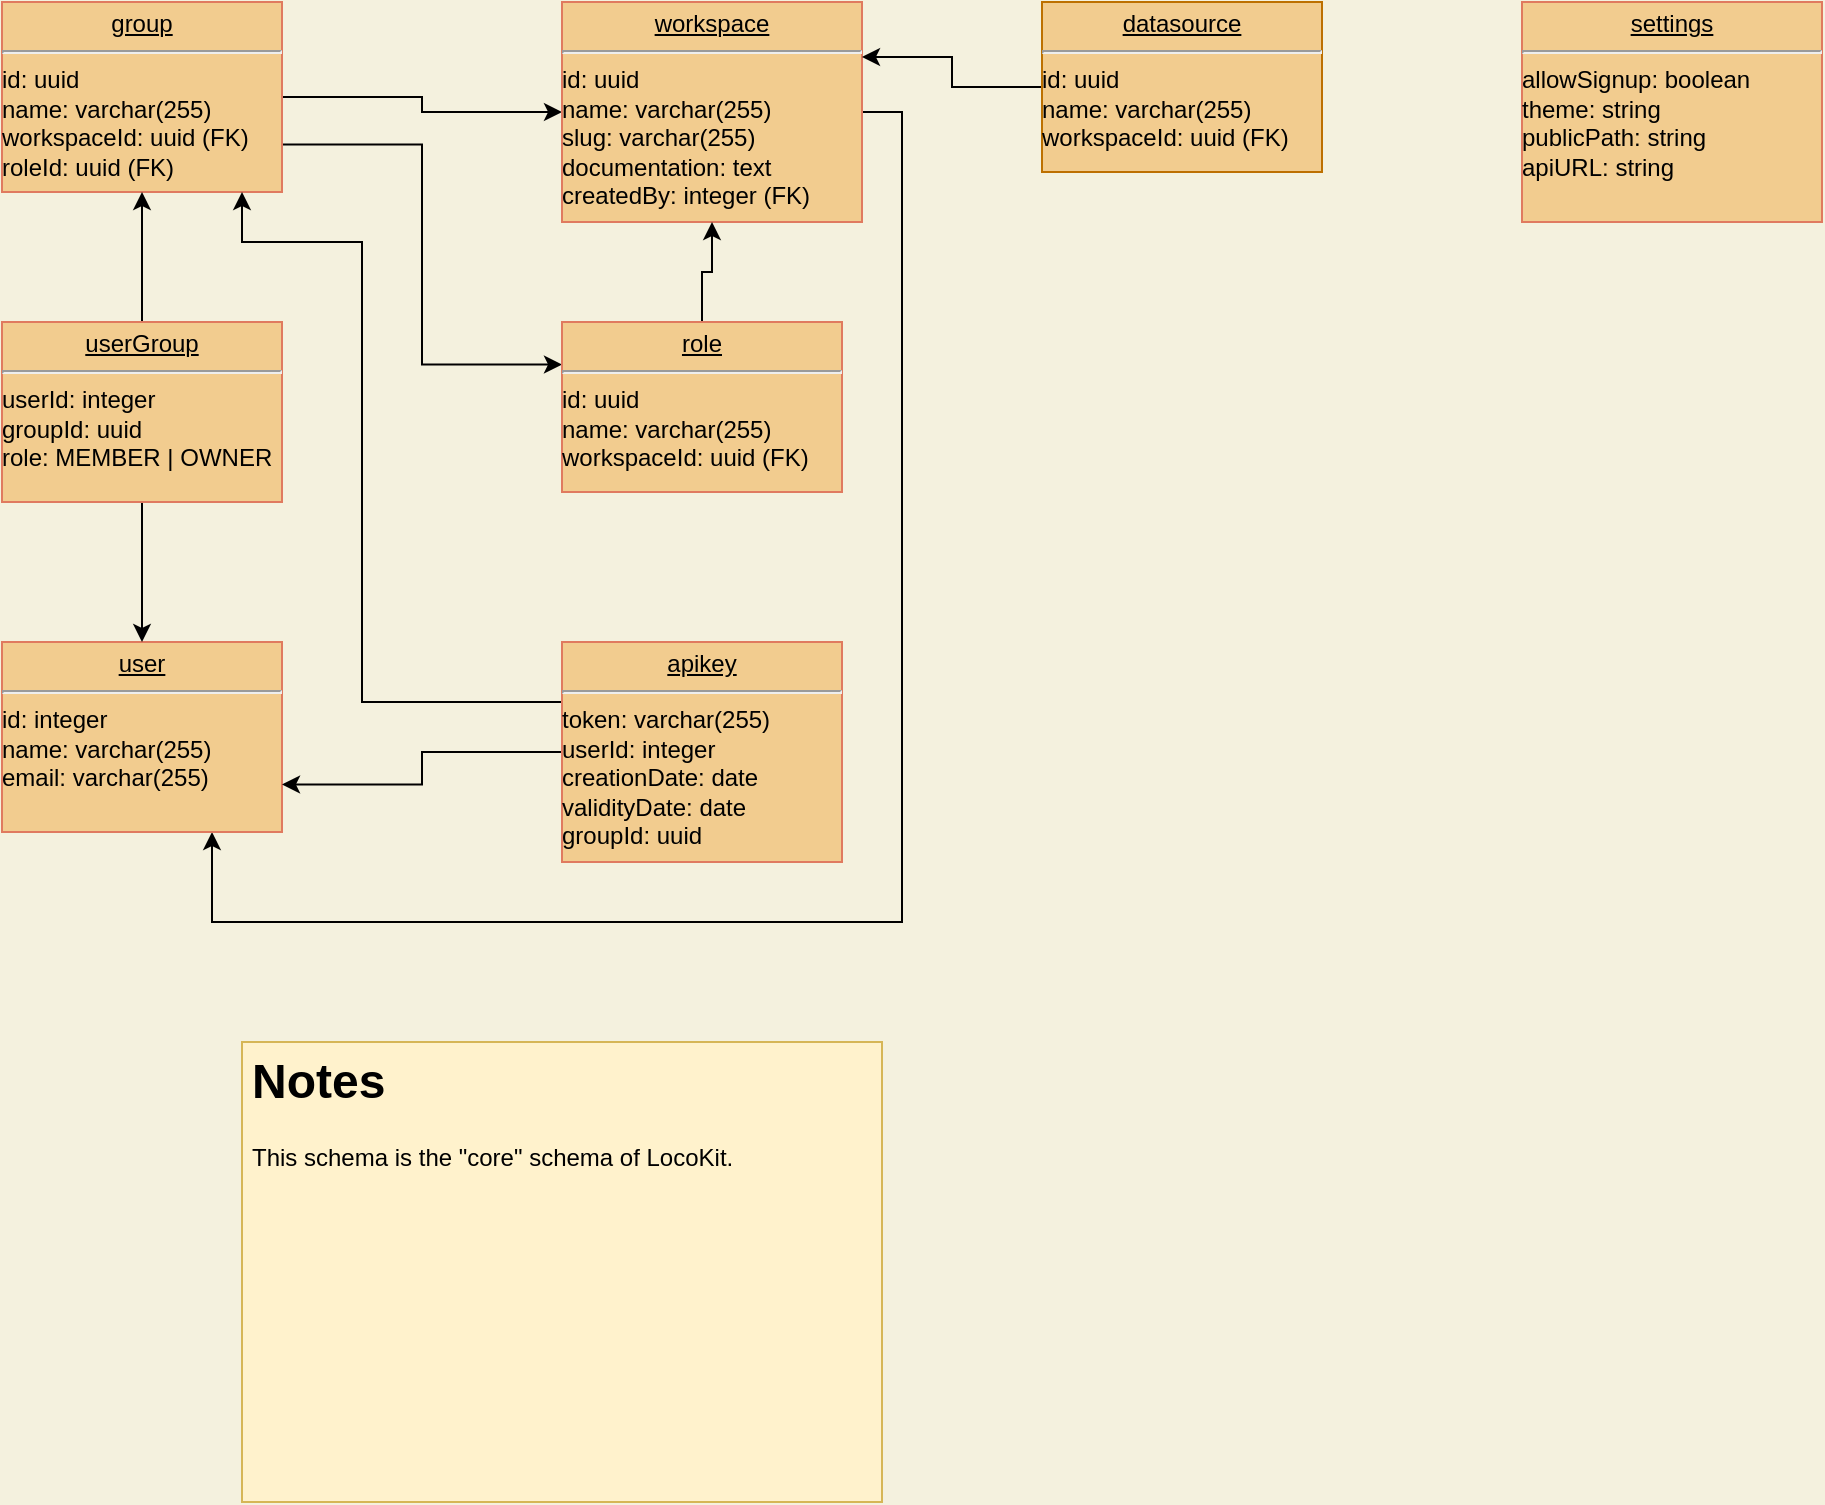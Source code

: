 <mxfile version="20.5.3" type="github" pages="4">
  <diagram name="Core schema" id="a7904f86-f2b4-8e86-fa97-74104820619b">
    <mxGraphModel dx="1849" dy="1005" grid="1" gridSize="10" guides="1" tooltips="1" connect="1" arrows="1" fold="1" page="1" pageScale="1" pageWidth="1169" pageHeight="827" background="#F4F1DE" math="0" shadow="0">
      <root>
        <mxCell id="0" />
        <mxCell id="1" parent="0" />
        <mxCell id="ZZS2zb_l1NUTlhSEt1M_-3" style="edgeStyle=orthogonalEdgeStyle;rounded=0;orthogonalLoop=1;jettySize=auto;html=1;fontColor=#000000;startArrow=none;startFill=0;endArrow=classic;endFill=1;" edge="1" parent="1" source="24794b860abc3c2d-1" target="24794b860abc3c2d-21">
          <mxGeometry relative="1" as="geometry" />
        </mxCell>
        <mxCell id="ZZS2zb_l1NUTlhSEt1M_-4" style="edgeStyle=orthogonalEdgeStyle;rounded=0;orthogonalLoop=1;jettySize=auto;html=1;exitX=1;exitY=0.75;exitDx=0;exitDy=0;entryX=0;entryY=0.25;entryDx=0;entryDy=0;fontColor=#000000;startArrow=none;startFill=0;endArrow=classic;endFill=1;" edge="1" parent="1" source="24794b860abc3c2d-1" target="vah2uDcaCmHcdAWKangB-2">
          <mxGeometry relative="1" as="geometry" />
        </mxCell>
        <mxCell id="24794b860abc3c2d-1" value="&lt;p style=&quot;margin: 0px ; margin-top: 4px ; text-align: center ; text-decoration: underline&quot;&gt;group&lt;/p&gt;&lt;hr&gt;&lt;div&gt;id: uuid&lt;/div&gt;&lt;div&gt;name: varchar(255)&lt;/div&gt;&lt;div&gt;workspaceId: uuid (FK)&lt;/div&gt;&lt;div&gt;roleId: uuid (FK)&lt;br&gt;&lt;/div&gt;&lt;div&gt;&lt;br&gt;&lt;/div&gt;" style="verticalAlign=top;align=left;overflow=fill;fontSize=12;fontFamily=Helvetica;html=1;rounded=0;shadow=0;comic=0;labelBackgroundColor=none;strokeWidth=1;fillColor=#F2CC8F;strokeColor=#E07A5F;fontColor=#000000;" parent="1" vertex="1">
          <mxGeometry x="200" y="40" width="140" height="95" as="geometry" />
        </mxCell>
        <mxCell id="ZZS2zb_l1NUTlhSEt1M_-1" style="edgeStyle=orthogonalEdgeStyle;rounded=0;orthogonalLoop=1;jettySize=auto;html=1;entryX=0.75;entryY=1;entryDx=0;entryDy=0;fontColor=#000000;startArrow=none;startFill=0;endArrow=classic;endFill=1;" edge="1" parent="1" source="24794b860abc3c2d-21" target="vah2uDcaCmHcdAWKangB-6">
          <mxGeometry relative="1" as="geometry">
            <Array as="points">
              <mxPoint x="650" y="95" />
              <mxPoint x="650" y="500" />
              <mxPoint x="305" y="500" />
            </Array>
          </mxGeometry>
        </mxCell>
        <mxCell id="24794b860abc3c2d-21" value="&lt;p style=&quot;margin: 0px ; margin-top: 4px ; text-align: center ; text-decoration: underline&quot;&gt;workspace&lt;/p&gt;&lt;hr&gt;&lt;div&gt;id: uuid&lt;/div&gt;&lt;div&gt;name: varchar(255)&lt;br&gt;&lt;/div&gt;&lt;div&gt;slug: varchar(255)&lt;/div&gt;&lt;div&gt;documentation: text&lt;/div&gt;&lt;div&gt;createdBy: integer (FK)&lt;/div&gt;" style="verticalAlign=top;align=left;overflow=fill;fontSize=12;fontFamily=Helvetica;html=1;rounded=0;shadow=0;comic=0;labelBackgroundColor=none;strokeWidth=1;fillColor=#F2CC8F;strokeColor=#E07A5F;fontColor=#000000;" parent="1" vertex="1">
          <mxGeometry x="480" y="40" width="150" height="110" as="geometry" />
        </mxCell>
        <mxCell id="ZZS2zb_l1NUTlhSEt1M_-8" style="edgeStyle=orthogonalEdgeStyle;rounded=0;orthogonalLoop=1;jettySize=auto;html=1;exitX=0.5;exitY=0;exitDx=0;exitDy=0;fontColor=#000000;startArrow=none;startFill=0;endArrow=classic;endFill=1;" edge="1" parent="1" source="vah2uDcaCmHcdAWKangB-2" target="24794b860abc3c2d-21">
          <mxGeometry relative="1" as="geometry" />
        </mxCell>
        <mxCell id="vah2uDcaCmHcdAWKangB-2" value="&lt;p style=&quot;margin: 0px ; margin-top: 4px ; text-align: center ; text-decoration: underline&quot;&gt;role&lt;/p&gt;&lt;hr&gt;&lt;div&gt;id: uuid&lt;/div&gt;&lt;div&gt;name: varchar(255)&lt;/div&gt;&lt;div&gt;workspaceId: uuid (FK)&lt;/div&gt;&lt;div&gt;&lt;br&gt;&lt;/div&gt;" style="verticalAlign=top;align=left;overflow=fill;fontSize=12;fontFamily=Helvetica;html=1;rounded=0;shadow=0;comic=0;labelBackgroundColor=none;strokeWidth=1;fillColor=#F2CC8F;strokeColor=#E07A5F;fontColor=#000000;" parent="1" vertex="1">
          <mxGeometry x="480" y="200" width="140" height="85" as="geometry" />
        </mxCell>
        <mxCell id="vah2uDcaCmHcdAWKangB-6" value="&lt;p style=&quot;margin: 0px ; margin-top: 4px ; text-align: center ; text-decoration: underline&quot;&gt;user&lt;/p&gt;&lt;hr&gt;&lt;div&gt;id: integer&lt;/div&gt;&lt;div&gt;name: varchar(255)&lt;/div&gt;email: varchar(255)&lt;br&gt;&lt;div&gt;&lt;br&gt;&lt;/div&gt;" style="verticalAlign=top;align=left;overflow=fill;fontSize=12;fontFamily=Helvetica;html=1;rounded=0;shadow=0;comic=0;labelBackgroundColor=none;strokeWidth=1;fillColor=#F2CC8F;strokeColor=#E07A5F;fontColor=#000000;" parent="1" vertex="1">
          <mxGeometry x="200" y="360" width="140" height="95" as="geometry" />
        </mxCell>
        <mxCell id="ZZS2zb_l1NUTlhSEt1M_-6" style="edgeStyle=orthogonalEdgeStyle;rounded=0;orthogonalLoop=1;jettySize=auto;html=1;exitX=0.5;exitY=0;exitDx=0;exitDy=0;fontColor=#000000;startArrow=none;startFill=0;endArrow=classic;endFill=1;" edge="1" parent="1" source="vah2uDcaCmHcdAWKangB-7" target="24794b860abc3c2d-1">
          <mxGeometry relative="1" as="geometry" />
        </mxCell>
        <mxCell id="ZZS2zb_l1NUTlhSEt1M_-7" style="edgeStyle=orthogonalEdgeStyle;rounded=0;orthogonalLoop=1;jettySize=auto;html=1;exitX=0.5;exitY=1;exitDx=0;exitDy=0;fontColor=#000000;startArrow=none;startFill=0;endArrow=classic;endFill=1;" edge="1" parent="1" source="vah2uDcaCmHcdAWKangB-7" target="vah2uDcaCmHcdAWKangB-6">
          <mxGeometry relative="1" as="geometry" />
        </mxCell>
        <mxCell id="vah2uDcaCmHcdAWKangB-7" value="&lt;p style=&quot;margin: 0px ; margin-top: 4px ; text-align: center ; text-decoration: underline&quot;&gt;userGroup&lt;/p&gt;&lt;hr&gt;&lt;div&gt;userId: integer&lt;/div&gt;&lt;div&gt;groupId: uuid&lt;/div&gt;&lt;div&gt;role: MEMBER | OWNER&lt;br&gt;&lt;/div&gt;&lt;div&gt;&lt;br&gt;&lt;/div&gt;" style="verticalAlign=top;align=left;overflow=fill;fontSize=12;fontFamily=Helvetica;html=1;rounded=0;shadow=0;comic=0;labelBackgroundColor=none;strokeWidth=1;fillColor=#F2CC8F;strokeColor=#E07A5F;fontColor=#000000;" parent="1" vertex="1">
          <mxGeometry x="200" y="200" width="140" height="90" as="geometry" />
        </mxCell>
        <mxCell id="fDf0LC0zWOtIP_BS3VPH-1" value="&lt;p style=&quot;margin: 0px ; margin-top: 4px ; text-align: center ; text-decoration: underline&quot;&gt;settings&lt;/p&gt;&lt;hr&gt;&lt;div&gt;allowSignup: boolean&lt;/div&gt;&lt;div&gt;theme: string&lt;/div&gt;&lt;div&gt;publicPath: string&lt;/div&gt;&lt;div&gt;apiURL: string&lt;br&gt;&lt;/div&gt;" style="verticalAlign=top;align=left;overflow=fill;fontSize=12;fontFamily=Helvetica;html=1;rounded=0;shadow=0;comic=0;labelBackgroundColor=none;strokeWidth=1;fillColor=#F2CC8F;strokeColor=#E07A5F;fontColor=#000000;" parent="1" vertex="1">
          <mxGeometry x="960" y="40" width="150" height="110" as="geometry" />
        </mxCell>
        <mxCell id="ZZS2zb_l1NUTlhSEt1M_-2" style="edgeStyle=orthogonalEdgeStyle;rounded=0;orthogonalLoop=1;jettySize=auto;html=1;entryX=1;entryY=0.75;entryDx=0;entryDy=0;fontColor=#000000;startArrow=none;startFill=0;endArrow=classic;endFill=1;" edge="1" parent="1" source="fDf0LC0zWOtIP_BS3VPH-2" target="vah2uDcaCmHcdAWKangB-6">
          <mxGeometry relative="1" as="geometry" />
        </mxCell>
        <mxCell id="ZZS2zb_l1NUTlhSEt1M_-5" style="edgeStyle=orthogonalEdgeStyle;rounded=0;orthogonalLoop=1;jettySize=auto;html=1;exitX=0;exitY=0.25;exitDx=0;exitDy=0;fontColor=#000000;startArrow=none;startFill=0;endArrow=classic;endFill=1;" edge="1" parent="1" source="fDf0LC0zWOtIP_BS3VPH-2" target="24794b860abc3c2d-1">
          <mxGeometry relative="1" as="geometry">
            <Array as="points">
              <mxPoint x="480" y="390" />
              <mxPoint x="380" y="390" />
              <mxPoint x="380" y="160" />
              <mxPoint x="320" y="160" />
            </Array>
          </mxGeometry>
        </mxCell>
        <mxCell id="fDf0LC0zWOtIP_BS3VPH-2" value="&lt;p style=&quot;margin: 0px ; margin-top: 4px ; text-align: center ; text-decoration: underline&quot;&gt;apikey&lt;/p&gt;&lt;hr&gt;&lt;div&gt;token: varchar(255)&lt;/div&gt;&lt;div&gt;userId: integer&lt;/div&gt;&lt;div&gt;creationDate: date&lt;/div&gt;&lt;div&gt;validityDate: date&lt;/div&gt;&lt;div&gt;groupId: uuid&lt;br&gt;&lt;/div&gt;" style="verticalAlign=top;align=left;overflow=fill;fontSize=12;fontFamily=Helvetica;html=1;rounded=0;shadow=0;comic=0;labelBackgroundColor=none;strokeWidth=1;fillColor=#F2CC8F;strokeColor=#E07A5F;fontColor=#000000;" parent="1" vertex="1">
          <mxGeometry x="480" y="360" width="140" height="110" as="geometry" />
        </mxCell>
        <mxCell id="tS0NC1AojxnFjYW-xXEB-1" value="&lt;h1&gt;Notes&lt;br&gt;&lt;/h1&gt;&lt;p&gt;This schema is the &quot;core&quot; schema of LocoKit.&lt;/p&gt;" style="text;html=1;strokeColor=#d6b656;fillColor=#fff2cc;spacing=5;spacingTop=-20;whiteSpace=wrap;overflow=hidden;rounded=0;fontColor=#000000;" vertex="1" parent="1">
          <mxGeometry x="320" y="560" width="320" height="230" as="geometry" />
        </mxCell>
        <mxCell id="9p-JN09jjmA9gRe7iByo-2" style="edgeStyle=orthogonalEdgeStyle;rounded=0;orthogonalLoop=1;jettySize=auto;html=1;entryX=1;entryY=0.25;entryDx=0;entryDy=0;fontColor=#000000;startArrow=none;startFill=0;endArrow=classic;endFill=1;" edge="1" parent="1" source="9p-JN09jjmA9gRe7iByo-1" target="24794b860abc3c2d-21">
          <mxGeometry relative="1" as="geometry" />
        </mxCell>
        <mxCell id="9p-JN09jjmA9gRe7iByo-1" value="&lt;p style=&quot;margin: 0px ; margin-top: 4px ; text-align: center ; text-decoration: underline&quot;&gt;datasource&lt;/p&gt;&lt;hr&gt;&lt;div&gt;id: uuid&lt;/div&gt;&lt;div&gt;name: varchar(255)&lt;/div&gt;&lt;div&gt;workspaceId: uuid (FK)&lt;/div&gt;&lt;div&gt;&lt;br&gt;&lt;br&gt;&lt;/div&gt;" style="verticalAlign=top;align=left;overflow=fill;fontSize=12;fontFamily=Helvetica;html=1;rounded=0;shadow=0;comic=0;labelBackgroundColor=none;strokeWidth=1;fillColor=#F2CC8F;strokeColor=#BD7000;" vertex="1" parent="1">
          <mxGeometry x="720" y="40" width="140" height="85" as="geometry" />
        </mxCell>
      </root>
    </mxGraphModel>
  </diagram>
  <diagram name="Workspace schema" id="vU3c_3FEc8IJh8usZ4uG">
    <mxGraphModel dx="1849" dy="1005" grid="1" gridSize="10" guides="1" tooltips="1" connect="1" arrows="1" fold="1" page="1" pageScale="1" pageWidth="1400" pageHeight="850" background="#F4F1DE" math="0" shadow="0">
      <root>
        <mxCell id="7zesT12qPWmoVUWqc-Cx-0" />
        <mxCell id="7zesT12qPWmoVUWqc-Cx-1" parent="7zesT12qPWmoVUWqc-Cx-0" />
        <mxCell id="7zesT12qPWmoVUWqc-Cx-2" style="edgeStyle=orthogonalEdgeStyle;rounded=0;orthogonalLoop=1;jettySize=auto;html=1;exitX=1;exitY=0.75;exitDx=0;exitDy=0;entryX=0;entryY=0.5;entryDx=0;entryDy=0;labelBackgroundColor=#F4F1DE;strokeColor=#E07A5F;fontColor=#393C56;" parent="7zesT12qPWmoVUWqc-Cx-1" source="7zesT12qPWmoVUWqc-Cx-4" target="7zesT12qPWmoVUWqc-Cx-7" edge="1">
          <mxGeometry relative="1" as="geometry" />
        </mxCell>
        <mxCell id="7zesT12qPWmoVUWqc-Cx-3" style="edgeStyle=orthogonalEdgeStyle;rounded=0;orthogonalLoop=1;jettySize=auto;html=1;exitX=1;exitY=0.25;exitDx=0;exitDy=0;entryX=-0.013;entryY=0.164;entryDx=0;entryDy=0;labelBackgroundColor=#F4F1DE;strokeColor=#E07A5F;fontColor=#393C56;entryPerimeter=0;" parent="7zesT12qPWmoVUWqc-Cx-1" source="7zesT12qPWmoVUWqc-Cx-4" target="7zesT12qPWmoVUWqc-Cx-5" edge="1">
          <mxGeometry relative="1" as="geometry" />
        </mxCell>
        <mxCell id="7zesT12qPWmoVUWqc-Cx-4" value="&lt;p style=&quot;margin: 0px ; margin-top: 4px ; text-align: center ; text-decoration: underline&quot;&gt;group&lt;/p&gt;&lt;hr&gt;&lt;div&gt;id: uuid&lt;/div&gt;&lt;div&gt;name: varchar(255)&lt;/div&gt;&lt;div&gt;workspaceId: uuid (FK)&lt;/div&gt;&lt;div&gt;roleId: uuid (FK)&lt;br&gt;&lt;/div&gt;&lt;div&gt;&lt;br&gt;&lt;/div&gt;" style="verticalAlign=top;align=left;overflow=fill;fontSize=12;fontFamily=Helvetica;html=1;rounded=0;shadow=0;comic=0;labelBackgroundColor=none;strokeWidth=1;fillColor=#e1d5e7;strokeColor=#9673a6;dashed=1;" parent="7zesT12qPWmoVUWqc-Cx-1" vertex="1">
          <mxGeometry x="40" y="80" width="140" height="95" as="geometry" />
        </mxCell>
        <mxCell id="7zesT12qPWmoVUWqc-Cx-5" value="&lt;p style=&quot;margin: 0px ; margin-top: 4px ; text-align: center ; text-decoration: underline&quot;&gt;workspace&lt;/p&gt;&lt;hr&gt;&lt;div&gt;id: uuid&lt;/div&gt;&lt;div&gt;name: varchar(255)&lt;br&gt;&lt;/div&gt;&lt;div&gt;slug: varchar(255)&lt;/div&gt;&lt;div&gt;documentation: text&lt;br&gt;&lt;/div&gt;" style="verticalAlign=top;align=left;overflow=fill;fontSize=12;fontFamily=Helvetica;html=1;rounded=0;shadow=0;comic=0;labelBackgroundColor=none;strokeWidth=1;fillColor=#e1d5e7;strokeColor=#9673a6;dashed=1;" parent="7zesT12qPWmoVUWqc-Cx-1" vertex="1">
          <mxGeometry x="390" y="60" width="150" height="110" as="geometry" />
        </mxCell>
        <mxCell id="7zesT12qPWmoVUWqc-Cx-6" style="edgeStyle=orthogonalEdgeStyle;rounded=0;orthogonalLoop=1;jettySize=auto;html=1;exitX=0.5;exitY=0;exitDx=0;exitDy=0;entryX=0.25;entryY=1;entryDx=0;entryDy=0;labelBackgroundColor=#F4F1DE;strokeColor=#E07A5F;fontColor=#393C56;" parent="7zesT12qPWmoVUWqc-Cx-1" source="7zesT12qPWmoVUWqc-Cx-7" target="7zesT12qPWmoVUWqc-Cx-5" edge="1">
          <mxGeometry relative="1" as="geometry" />
        </mxCell>
        <mxCell id="7zesT12qPWmoVUWqc-Cx-7" value="&lt;p style=&quot;margin: 0px ; margin-top: 4px ; text-align: center ; text-decoration: underline&quot;&gt;role&lt;/p&gt;&lt;hr&gt;&lt;div&gt;id: uuid&lt;/div&gt;&lt;div&gt;name: varchar(255)&lt;/div&gt;&lt;div&gt;workspaceId: uuid (FK)&lt;/div&gt;&lt;div&gt;ability: JSONB&lt;br&gt;&lt;/div&gt;&lt;div&gt;&lt;br&gt;&lt;/div&gt;" style="verticalAlign=top;align=left;overflow=fill;fontSize=12;fontFamily=Helvetica;html=1;rounded=0;shadow=0;comic=0;labelBackgroundColor=none;strokeWidth=1;fillColor=#e1d5e7;strokeColor=#9673a6;dashed=1;" parent="7zesT12qPWmoVUWqc-Cx-1" vertex="1">
          <mxGeometry x="360" y="320" width="140" height="100" as="geometry" />
        </mxCell>
        <mxCell id="7zesT12qPWmoVUWqc-Cx-8" value="&lt;p style=&quot;margin: 0px ; margin-top: 4px ; text-align: center ; text-decoration: underline&quot;&gt;core_user&lt;/p&gt;&lt;hr&gt;&lt;div&gt;id: integer&lt;/div&gt;&lt;div&gt;name: varchar(255)&lt;/div&gt;profile: MEMBER | CREATOR | ADMIN&lt;br&gt;&lt;div&gt;&lt;br&gt;&lt;/div&gt;" style="verticalAlign=top;align=left;overflow=fill;fontSize=12;fontFamily=Helvetica;html=1;rounded=0;shadow=0;comic=0;labelBackgroundColor=none;strokeWidth=1;fillColor=#d5e8d4;strokeColor=#82b366;dashed=1;" parent="7zesT12qPWmoVUWqc-Cx-1" vertex="1">
          <mxGeometry x="30" y="377.5" width="220" height="95" as="geometry" />
        </mxCell>
        <mxCell id="7zesT12qPWmoVUWqc-Cx-9" style="edgeStyle=orthogonalEdgeStyle;rounded=0;orthogonalLoop=1;jettySize=auto;html=1;labelBackgroundColor=#F4F1DE;strokeColor=#E07A5F;fontColor=#393C56;" parent="7zesT12qPWmoVUWqc-Cx-1" source="7zesT12qPWmoVUWqc-Cx-11" target="7zesT12qPWmoVUWqc-Cx-4" edge="1">
          <mxGeometry relative="1" as="geometry" />
        </mxCell>
        <mxCell id="7zesT12qPWmoVUWqc-Cx-10" style="edgeStyle=orthogonalEdgeStyle;rounded=0;orthogonalLoop=1;jettySize=auto;html=1;labelBackgroundColor=#F4F1DE;strokeColor=#E07A5F;fontColor=#393C56;" parent="7zesT12qPWmoVUWqc-Cx-1" source="7zesT12qPWmoVUWqc-Cx-11" target="7zesT12qPWmoVUWqc-Cx-8" edge="1">
          <mxGeometry relative="1" as="geometry" />
        </mxCell>
        <mxCell id="7zesT12qPWmoVUWqc-Cx-11" value="&lt;p style=&quot;margin: 0px ; margin-top: 4px ; text-align: center ; text-decoration: underline&quot;&gt;userGroup&lt;/p&gt;&lt;hr&gt;&lt;div&gt;userId: integer&lt;/div&gt;&lt;div&gt;groupId: uuid&lt;/div&gt;&lt;div&gt;role: MEMBER | OWNER&lt;br&gt;&lt;/div&gt;&lt;div&gt;&lt;br&gt;&lt;/div&gt;" style="verticalAlign=top;align=left;overflow=fill;fontSize=12;fontFamily=Helvetica;html=1;rounded=0;shadow=0;comic=0;labelBackgroundColor=none;strokeWidth=1;fillColor=#e1d5e7;strokeColor=#9673a6;dashed=1;" parent="7zesT12qPWmoVUWqc-Cx-1" vertex="1">
          <mxGeometry x="40" y="210" width="140" height="90" as="geometry" />
        </mxCell>
        <mxCell id="DO90lbNO2QuXimFLL6bH-1" style="edgeStyle=orthogonalEdgeStyle;rounded=0;orthogonalLoop=1;jettySize=auto;html=1;entryX=1;entryY=0.5;entryDx=0;entryDy=0;strokeColor=#E07A5F;fontColor=#393C56;fillColor=#F2CC8F;" parent="7zesT12qPWmoVUWqc-Cx-1" source="DO90lbNO2QuXimFLL6bH-0" target="7zesT12qPWmoVUWqc-Cx-5" edge="1">
          <mxGeometry relative="1" as="geometry" />
        </mxCell>
        <mxCell id="DO90lbNO2QuXimFLL6bH-0" value="&lt;p style=&quot;margin: 0px ; margin-top: 4px ; text-align: center ; text-decoration: underline&quot;&gt;datasource&lt;/p&gt;&lt;hr&gt;&lt;div&gt;id: uuid&lt;/div&gt;&lt;div&gt;name: varchar(255)&lt;/div&gt;&lt;div&gt;workspaceId: uuid (FK)&lt;/div&gt;&lt;div&gt;&lt;br&gt;&lt;br&gt;&lt;/div&gt;" style="verticalAlign=top;align=left;overflow=fill;fontSize=12;fontFamily=Helvetica;html=1;rounded=0;shadow=0;comic=0;labelBackgroundColor=none;strokeWidth=1;fillColor=#e1d5e7;strokeColor=#9673a6;dashed=1;" parent="7zesT12qPWmoVUWqc-Cx-1" vertex="1">
          <mxGeometry x="700" y="60" width="140" height="85" as="geometry" />
        </mxCell>
        <mxCell id="jBDyj6zFjZipzG4bfr9P-2" style="edgeStyle=orthogonalEdgeStyle;rounded=0;orthogonalLoop=1;jettySize=auto;html=1;" parent="7zesT12qPWmoVUWqc-Cx-1" source="jBDyj6zFjZipzG4bfr9P-1" target="DO90lbNO2QuXimFLL6bH-0" edge="1">
          <mxGeometry relative="1" as="geometry">
            <Array as="points">
              <mxPoint x="770" y="200" />
            </Array>
          </mxGeometry>
        </mxCell>
        <mxCell id="jBDyj6zFjZipzG4bfr9P-1" value="&lt;p style=&quot;margin: 0px ; margin-top: 4px ; text-align: center ; text-decoration: underline&quot;&gt;table&lt;/p&gt;&lt;hr&gt;&lt;div&gt;id: uuid&lt;/div&gt;&lt;div&gt;name: varchar(255)&lt;/div&gt;&lt;div&gt;databaseId: uuid (FK)&lt;/div&gt;&lt;div&gt;&lt;br&gt;&lt;br&gt;&lt;/div&gt;" style="verticalAlign=top;align=left;overflow=fill;fontSize=12;fontFamily=Helvetica;html=1;rounded=0;shadow=0;comic=0;labelBackgroundColor=none;strokeWidth=1;fillColor=#F2CC8F;strokeColor=#BD7000;" parent="7zesT12qPWmoVUWqc-Cx-1" vertex="1">
          <mxGeometry x="840" y="240" width="140" height="85" as="geometry" />
        </mxCell>
        <mxCell id="jBDyj6zFjZipzG4bfr9P-4" style="edgeStyle=orthogonalEdgeStyle;rounded=0;orthogonalLoop=1;jettySize=auto;html=1;" parent="7zesT12qPWmoVUWqc-Cx-1" source="jBDyj6zFjZipzG4bfr9P-3" target="jBDyj6zFjZipzG4bfr9P-1" edge="1">
          <mxGeometry relative="1" as="geometry" />
        </mxCell>
        <mxCell id="jBDyj6zFjZipzG4bfr9P-3" value="&lt;p style=&quot;margin: 0px ; margin-top: 4px ; text-align: center ; text-decoration: underline&quot;&gt;tableField&lt;/p&gt;&lt;hr&gt;&lt;div&gt;id: uuid&lt;/div&gt;&lt;div&gt;name: varchar(255)&lt;/div&gt;&lt;div&gt;tableId: uuid (FK)&lt;/div&gt;&lt;div&gt;&lt;br&gt;&lt;br&gt;&lt;/div&gt;" style="verticalAlign=top;align=left;overflow=fill;fontSize=12;fontFamily=Helvetica;html=1;rounded=0;shadow=0;comic=0;labelBackgroundColor=none;strokeWidth=1;fillColor=#F2CC8F;strokeColor=#BD7000;gradientColor=none;" parent="7zesT12qPWmoVUWqc-Cx-1" vertex="1">
          <mxGeometry x="840" y="400" width="140" height="85" as="geometry" />
        </mxCell>
        <mxCell id="jBDyj6zFjZipzG4bfr9P-6" style="edgeStyle=orthogonalEdgeStyle;rounded=0;orthogonalLoop=1;jettySize=auto;html=1;startArrow=classic;startFill=1;endArrow=none;endFill=0;" parent="7zesT12qPWmoVUWqc-Cx-1" source="jBDyj6zFjZipzG4bfr9P-5" target="jBDyj6zFjZipzG4bfr9P-1" edge="1">
          <mxGeometry relative="1" as="geometry">
            <Array as="points">
              <mxPoint x="940" y="133" />
            </Array>
          </mxGeometry>
        </mxCell>
        <mxCell id="jBDyj6zFjZipzG4bfr9P-5" value="&lt;p style=&quot;margin: 0px ; margin-top: 4px ; text-align: center ; text-decoration: underline&quot;&gt;dataset&lt;/p&gt;&lt;hr&gt;&lt;div&gt;id: uuid&lt;/div&gt;&lt;div&gt;name: varchar(255)&lt;/div&gt;&lt;div&gt;tableId: uuid (FK)&lt;/div&gt;&lt;div&gt;&lt;br&gt;&lt;br&gt;&lt;/div&gt;" style="verticalAlign=top;align=left;overflow=fill;fontSize=12;fontFamily=Helvetica;html=1;rounded=0;shadow=0;comic=0;labelBackgroundColor=none;strokeWidth=1;fillColor=#F2CC8F;strokeColor=#BD7000;fontColor=#000000;" parent="7zesT12qPWmoVUWqc-Cx-1" vertex="1">
          <mxGeometry x="1230" y="72.5" width="140" height="85" as="geometry" />
        </mxCell>
        <mxCell id="zmvcLZbxL9DxeSAe4vv1-10" style="edgeStyle=orthogonalEdgeStyle;rounded=0;orthogonalLoop=1;jettySize=auto;html=1;entryX=1;entryY=0.75;entryDx=0;entryDy=0;startArrow=none;startFill=0;endArrow=classic;endFill=1;" edge="1" parent="7zesT12qPWmoVUWqc-Cx-1" source="jBDyj6zFjZipzG4bfr9P-7" target="jBDyj6zFjZipzG4bfr9P-1">
          <mxGeometry relative="1" as="geometry">
            <Array as="points">
              <mxPoint x="1025" y="300" />
              <mxPoint x="1025" y="314" />
            </Array>
          </mxGeometry>
        </mxCell>
        <mxCell id="zmvcLZbxL9DxeSAe4vv1-11" style="edgeStyle=orthogonalEdgeStyle;rounded=0;orthogonalLoop=1;jettySize=auto;html=1;entryX=1;entryY=0.25;entryDx=0;entryDy=0;startArrow=none;startFill=0;endArrow=classic;endFill=1;" edge="1" parent="7zesT12qPWmoVUWqc-Cx-1" source="jBDyj6zFjZipzG4bfr9P-7" target="jBDyj6zFjZipzG4bfr9P-1">
          <mxGeometry relative="1" as="geometry">
            <Array as="points">
              <mxPoint x="1025" y="280" />
              <mxPoint x="1025" y="271" />
            </Array>
          </mxGeometry>
        </mxCell>
        <mxCell id="jBDyj6zFjZipzG4bfr9P-7" value="&lt;p style=&quot;margin: 0px ; margin-top: 4px ; text-align: center ; text-decoration: underline&quot;&gt;tableRelation&lt;/p&gt;&lt;hr&gt;&lt;div&gt;id: uuid&lt;/div&gt;&lt;div&gt;tableFromId: uuid (FK)&lt;/div&gt;&lt;div&gt;tableToId: uuid (FK)&lt;/div&gt;" style="verticalAlign=top;align=left;overflow=fill;fontSize=12;fontFamily=Helvetica;html=1;rounded=0;shadow=0;comic=0;labelBackgroundColor=none;strokeWidth=1;fillColor=#F2CC8F;strokeColor=#BD7000;" parent="7zesT12qPWmoVUWqc-Cx-1" vertex="1">
          <mxGeometry x="1080" y="240" width="140" height="85" as="geometry" />
        </mxCell>
        <mxCell id="jBDyj6zFjZipzG4bfr9P-11" style="edgeStyle=orthogonalEdgeStyle;rounded=0;orthogonalLoop=1;jettySize=auto;html=1;entryX=1;entryY=0.376;entryDx=0;entryDy=0;entryPerimeter=0;" parent="7zesT12qPWmoVUWqc-Cx-1" source="jBDyj6zFjZipzG4bfr9P-10" target="jBDyj6zFjZipzG4bfr9P-3" edge="1">
          <mxGeometry relative="1" as="geometry" />
        </mxCell>
        <mxCell id="jBDyj6zFjZipzG4bfr9P-12" style="edgeStyle=orthogonalEdgeStyle;rounded=0;orthogonalLoop=1;jettySize=auto;html=1;" parent="7zesT12qPWmoVUWqc-Cx-1" source="jBDyj6zFjZipzG4bfr9P-10" target="jBDyj6zFjZipzG4bfr9P-5" edge="1">
          <mxGeometry relative="1" as="geometry" />
        </mxCell>
        <mxCell id="jBDyj6zFjZipzG4bfr9P-10" value="&lt;p style=&quot;margin: 0px ; margin-top: 4px ; text-align: center ; text-decoration: underline&quot;&gt;datasetField&lt;/p&gt;&lt;hr&gt;&lt;div&gt;id: uuid&lt;/div&gt;&lt;div&gt;datasetId: uuid (FK)&lt;br&gt;&lt;/div&gt;&lt;div&gt;tableFieldId: uuid (FK)&lt;br&gt;&lt;/div&gt;&lt;div&gt;&lt;br&gt;&lt;br&gt;&lt;/div&gt;" style="verticalAlign=top;align=left;overflow=fill;fontSize=12;fontFamily=Helvetica;html=1;rounded=0;shadow=0;comic=0;labelBackgroundColor=none;strokeWidth=1;fillColor=#F2CC8F;strokeColor=#BD7000;" parent="7zesT12qPWmoVUWqc-Cx-1" vertex="1">
          <mxGeometry x="1080" y="400" width="140" height="85" as="geometry" />
        </mxCell>
        <mxCell id="0VUFn3sKZJgvQklZ-_oh-2" style="edgeStyle=orthogonalEdgeStyle;rounded=0;orthogonalLoop=1;jettySize=auto;html=1;" edge="1" parent="7zesT12qPWmoVUWqc-Cx-1" source="0VUFn3sKZJgvQklZ-_oh-0" target="jBDyj6zFjZipzG4bfr9P-1">
          <mxGeometry relative="1" as="geometry" />
        </mxCell>
        <mxCell id="zmvcLZbxL9DxeSAe4vv1-13" style="edgeStyle=orthogonalEdgeStyle;rounded=0;orthogonalLoop=1;jettySize=auto;html=1;entryX=0.75;entryY=0;entryDx=0;entryDy=0;startArrow=none;startFill=0;endArrow=classic;endFill=1;" edge="1" parent="7zesT12qPWmoVUWqc-Cx-1" source="0VUFn3sKZJgvQklZ-_oh-0" target="7zesT12qPWmoVUWqc-Cx-7">
          <mxGeometry relative="1" as="geometry" />
        </mxCell>
        <mxCell id="0VUFn3sKZJgvQklZ-_oh-0" value="&lt;p style=&quot;margin: 0px ; margin-top: 4px ; text-align: center ; text-decoration: underline&quot;&gt;aclTable&lt;/p&gt;&lt;hr&gt;&lt;div&gt;id: uuid&lt;/div&gt;&lt;div&gt;name: varchar(255)&lt;/div&gt;&lt;div&gt;workspaceId: uuid (FK)&lt;/div&gt;&lt;div&gt;&lt;br&gt;&lt;/div&gt;" style="verticalAlign=top;align=left;overflow=fill;fontSize=12;fontFamily=Helvetica;html=1;rounded=0;shadow=0;comic=0;labelBackgroundColor=none;strokeWidth=1;fillColor=#F2CC8F;strokeColor=#BD7000;" vertex="1" parent="7zesT12qPWmoVUWqc-Cx-1">
          <mxGeometry x="600" y="240" width="140" height="85" as="geometry" />
        </mxCell>
        <mxCell id="zmvcLZbxL9DxeSAe4vv1-1" style="edgeStyle=orthogonalEdgeStyle;rounded=0;orthogonalLoop=1;jettySize=auto;html=1;startArrow=none;startFill=0;endArrow=classic;endFill=1;" edge="1" parent="7zesT12qPWmoVUWqc-Cx-1" source="0VUFn3sKZJgvQklZ-_oh-5" target="jBDyj6zFjZipzG4bfr9P-3">
          <mxGeometry relative="1" as="geometry" />
        </mxCell>
        <mxCell id="zmvcLZbxL9DxeSAe4vv1-3" style="edgeStyle=orthogonalEdgeStyle;rounded=0;orthogonalLoop=1;jettySize=auto;html=1;entryX=0.75;entryY=1;entryDx=0;entryDy=0;startArrow=none;startFill=0;endArrow=classic;endFill=1;" edge="1" parent="7zesT12qPWmoVUWqc-Cx-1" source="0VUFn3sKZJgvQklZ-_oh-5" target="7zesT12qPWmoVUWqc-Cx-7">
          <mxGeometry relative="1" as="geometry" />
        </mxCell>
        <mxCell id="0VUFn3sKZJgvQklZ-_oh-5" value="&lt;p style=&quot;margin: 0px ; margin-top: 4px ; text-align: center ; text-decoration: underline&quot;&gt;aclTableField&lt;/p&gt;&lt;hr&gt;&lt;div&gt;id: uuid&lt;/div&gt;&lt;div&gt;name: varchar(255)&lt;/div&gt;&lt;div&gt;workspaceId: uuid (FK)&lt;/div&gt;&lt;div&gt;&lt;br&gt;&lt;/div&gt;" style="verticalAlign=top;align=left;overflow=fill;fontSize=12;fontFamily=Helvetica;html=1;rounded=0;shadow=0;comic=0;labelBackgroundColor=none;strokeWidth=1;fillColor=#F2CC8F;strokeColor=#BD7000;" vertex="1" parent="7zesT12qPWmoVUWqc-Cx-1">
          <mxGeometry x="600" y="400" width="140" height="85" as="geometry" />
        </mxCell>
        <mxCell id="zmvcLZbxL9DxeSAe4vv1-5" style="edgeStyle=orthogonalEdgeStyle;rounded=0;orthogonalLoop=1;jettySize=auto;html=1;startArrow=none;startFill=0;endArrow=classic;endFill=1;" edge="1" parent="7zesT12qPWmoVUWqc-Cx-1" source="zmvcLZbxL9DxeSAe4vv1-4" target="jBDyj6zFjZipzG4bfr9P-10">
          <mxGeometry relative="1" as="geometry" />
        </mxCell>
        <mxCell id="zmvcLZbxL9DxeSAe4vv1-6" style="edgeStyle=orthogonalEdgeStyle;rounded=0;orthogonalLoop=1;jettySize=auto;html=1;startArrow=none;startFill=0;endArrow=classic;endFill=1;" edge="1" parent="7zesT12qPWmoVUWqc-Cx-1" source="zmvcLZbxL9DxeSAe4vv1-4" target="7zesT12qPWmoVUWqc-Cx-7">
          <mxGeometry relative="1" as="geometry" />
        </mxCell>
        <mxCell id="zmvcLZbxL9DxeSAe4vv1-4" value="&lt;p style=&quot;margin: 0px ; margin-top: 4px ; text-align: center ; text-decoration: underline&quot;&gt;aclDatasetField&lt;/p&gt;&lt;hr&gt;&lt;div&gt;id: uuid&lt;/div&gt;&lt;div&gt;name: varchar(255)&lt;/div&gt;&lt;div&gt;workspaceId: uuid (FK)&lt;/div&gt;&lt;div&gt;&lt;br&gt;&lt;/div&gt;" style="verticalAlign=top;align=left;overflow=fill;fontSize=12;fontFamily=Helvetica;html=1;rounded=0;shadow=0;comic=0;labelBackgroundColor=none;strokeWidth=1;fillColor=#F2CC8F;strokeColor=#BD7000;" vertex="1" parent="7zesT12qPWmoVUWqc-Cx-1">
          <mxGeometry x="600" y="560" width="140" height="85" as="geometry" />
        </mxCell>
        <mxCell id="zmvcLZbxL9DxeSAe4vv1-8" style="edgeStyle=orthogonalEdgeStyle;rounded=0;orthogonalLoop=1;jettySize=auto;html=1;entryX=0.25;entryY=1;entryDx=0;entryDy=0;startArrow=none;startFill=0;endArrow=classic;endFill=1;" edge="1" parent="7zesT12qPWmoVUWqc-Cx-1" source="zmvcLZbxL9DxeSAe4vv1-7" target="7zesT12qPWmoVUWqc-Cx-7">
          <mxGeometry relative="1" as="geometry" />
        </mxCell>
        <mxCell id="zmvcLZbxL9DxeSAe4vv1-9" style="edgeStyle=orthogonalEdgeStyle;rounded=0;orthogonalLoop=1;jettySize=auto;html=1;startArrow=none;startFill=0;endArrow=classic;endFill=1;" edge="1" parent="7zesT12qPWmoVUWqc-Cx-1" source="zmvcLZbxL9DxeSAe4vv1-7" target="jBDyj6zFjZipzG4bfr9P-5">
          <mxGeometry relative="1" as="geometry">
            <Array as="points">
              <mxPoint x="1330" y="753" />
            </Array>
          </mxGeometry>
        </mxCell>
        <mxCell id="zmvcLZbxL9DxeSAe4vv1-7" value="&lt;p style=&quot;margin: 0px ; margin-top: 4px ; text-align: center ; text-decoration: underline&quot;&gt;aclDataset&lt;/p&gt;&lt;hr&gt;&lt;div&gt;id: uuid&lt;/div&gt;&lt;div&gt;name: varchar(255)&lt;/div&gt;&lt;div&gt;workspaceId: uuid (FK)&lt;/div&gt;&lt;div&gt;&lt;br&gt;&lt;/div&gt;" style="verticalAlign=top;align=left;overflow=fill;fontSize=12;fontFamily=Helvetica;html=1;rounded=0;shadow=0;comic=0;labelBackgroundColor=none;strokeWidth=1;fillColor=#F2CC8F;strokeColor=#BD7000;" vertex="1" parent="7zesT12qPWmoVUWqc-Cx-1">
          <mxGeometry x="600" y="720" width="140" height="85" as="geometry" />
        </mxCell>
        <mxCell id="Ls9u0sH7Bg2RKx3U6nnM-0" value="&lt;h1&gt;Notes&lt;br&gt;&lt;/h1&gt;&lt;p&gt;This schema is an example of what is a workspace schema when created by the user.&lt;/p&gt;&lt;p&gt;We have some tables that are inherited from the `core` schema, others that are exclusively in the workspace schema. Tables for the meta model (table, tableField, ...) are exclusive, whereas workspace, role, group and users are inherited.&lt;/p&gt;" style="text;html=1;strokeColor=#d6b656;fillColor=#fff2cc;spacing=5;spacingTop=-20;whiteSpace=wrap;overflow=hidden;rounded=0;" vertex="1" parent="7zesT12qPWmoVUWqc-Cx-1">
          <mxGeometry x="30" y="550" width="310" height="205" as="geometry" />
        </mxCell>
      </root>
    </mxGraphModel>
  </diagram>
  <diagram id="nz727m6_tt4rgXHKnvxs" name="Datasource Schema">
    <mxGraphModel dx="1849" dy="1005" grid="1" gridSize="10" guides="1" tooltips="1" connect="1" arrows="1" fold="1" page="1" pageScale="1" pageWidth="827" pageHeight="1169" math="0" shadow="0">
      <root>
        <mxCell id="0" />
        <mxCell id="1" parent="0" />
        <mxCell id="9DZdvsMkR5gW_55oSNH3-1" value="&lt;p style=&quot;margin: 0px ; margin-top: 4px ; text-align: center ; text-decoration: underline&quot;&gt;group&lt;/p&gt;&lt;hr&gt;&lt;div&gt;id: uuid&lt;/div&gt;&lt;div&gt;name: varchar(255)&lt;/div&gt;&lt;div&gt;workspaceId: uuid (FK)&lt;/div&gt;&lt;div&gt;roleId: uuid (FK)&lt;br&gt;&lt;/div&gt;&lt;div&gt;&lt;br&gt;&lt;/div&gt;" style="verticalAlign=top;align=left;overflow=fill;fontSize=12;fontFamily=Helvetica;html=1;rounded=0;shadow=0;comic=0;labelBackgroundColor=none;strokeWidth=1;fillColor=#e1d5e7;strokeColor=#9673a6;dashed=1;" vertex="1" parent="1">
          <mxGeometry x="40" y="80" width="140" height="95" as="geometry" />
        </mxCell>
        <mxCell id="ArNceUMqtqINLlDFJZ92-1" value="&lt;p style=&quot;margin: 0px ; margin-top: 4px ; text-align: center ; text-decoration: underline&quot;&gt;user&lt;/p&gt;&lt;hr&gt;&lt;div&gt;id: integer&lt;/div&gt;&lt;div&gt;name: varchar(255)&lt;/div&gt;email: varchar(255)&lt;br&gt;&lt;div&gt;&lt;br&gt;&lt;/div&gt;" style="verticalAlign=top;align=left;overflow=fill;fontSize=12;fontFamily=Helvetica;html=1;rounded=0;shadow=0;comic=0;labelBackgroundColor=none;strokeWidth=1;fillColor=#E1D5E7;strokeColor=#9673A6;fontColor=#000000;dashed=1;" vertex="1" parent="1">
          <mxGeometry x="70" y="290" width="140" height="95" as="geometry" />
        </mxCell>
        <mxCell id="Gtx2yKupfM5iBIEicHfE-2" style="edgeStyle=orthogonalEdgeStyle;rounded=0;orthogonalLoop=1;jettySize=auto;html=1;" edge="1" parent="1" source="Gtx2yKupfM5iBIEicHfE-1">
          <mxGeometry relative="1" as="geometry">
            <mxPoint x="210" y="335" as="targetPoint" />
            <Array as="points">
              <mxPoint x="365" y="230" />
              <mxPoint x="365" y="335" />
            </Array>
          </mxGeometry>
        </mxCell>
        <mxCell id="Gtx2yKupfM5iBIEicHfE-3" style="edgeStyle=orthogonalEdgeStyle;rounded=0;orthogonalLoop=1;jettySize=auto;html=1;" edge="1" parent="1" source="Gtx2yKupfM5iBIEicHfE-1" target="9DZdvsMkR5gW_55oSNH3-1">
          <mxGeometry relative="1" as="geometry" />
        </mxCell>
        <mxCell id="Gtx2yKupfM5iBIEicHfE-1" value="&lt;p style=&quot;margin: 0px ; margin-top: 4px ; text-align: center ; text-decoration: underline&quot;&gt;plongee&lt;/p&gt;&lt;hr&gt;&lt;div&gt;id: uuid&lt;/div&gt;&lt;div&gt;userId: integer (FK)&lt;/div&gt;&lt;div&gt;groupId: uuid (FK)&lt;br&gt;&lt;/div&gt;&lt;div&gt;&lt;br&gt;&lt;br&gt;&lt;/div&gt;" style="verticalAlign=top;align=left;overflow=fill;fontSize=12;fontFamily=Helvetica;html=1;rounded=0;shadow=0;comic=0;labelBackgroundColor=none;strokeWidth=1;fillColor=#F2CC8F;strokeColor=#b46504;" vertex="1" parent="1">
          <mxGeometry x="520" y="80" width="140" height="200" as="geometry" />
        </mxCell>
        <mxCell id="cOq1popSzf2-Szz1t6mt-1" value="&lt;h1&gt;Heading&lt;/h1&gt;&lt;p&gt;Lorem ipsum dolor sit amet, consectetur adipisicing elit, sed do eiusmod tempor incididunt ut labore et dolore magna aliqua.&lt;/p&gt;" style="text;html=1;strokeColor=#d6b656;fillColor=#fff2cc;spacing=5;spacingTop=-20;whiteSpace=wrap;overflow=hidden;rounded=0;" vertex="1" parent="1">
          <mxGeometry x="450" y="550" width="190" height="120" as="geometry" />
        </mxCell>
      </root>
    </mxGraphModel>
  </diagram>
  <diagram id="bmp1bhctVBEqOWPwQqO3" name="Legend">
    <mxGraphModel dx="1849" dy="1005" grid="1" gridSize="10" guides="1" tooltips="1" connect="1" arrows="1" fold="1" page="1" pageScale="1" pageWidth="1400" pageHeight="850" math="0" shadow="0">
      <root>
        <mxCell id="0" />
        <mxCell id="1" parent="0" />
        <mxCell id="Auqdr2hZMhFBfpWoqg2Y-1" value="&lt;p style=&quot;margin: 0px ; margin-top: 4px ; text-align: center ; text-decoration: underline&quot;&gt;view&lt;br&gt;&lt;/p&gt;&lt;hr&gt;This shape in green background represent a view.&lt;br&gt;&lt;div&gt;&lt;br&gt;&lt;/div&gt;" style="verticalAlign=top;align=left;overflow=fill;fontSize=12;fontFamily=Helvetica;html=1;rounded=0;shadow=0;comic=0;labelBackgroundColor=none;strokeWidth=1;fillColor=#d5e8d4;strokeColor=#82b366;whiteSpace=wrap;dashed=1;" vertex="1" parent="1">
          <mxGeometry x="480" y="80" width="160" height="120" as="geometry" />
        </mxCell>
        <mxCell id="-mkYDczuTazF7-h8EQqd-1" value="&lt;p style=&quot;margin: 0px ; margin-top: 4px ; text-align: center ; text-decoration: underline&quot;&gt;table inherited&lt;br&gt;&lt;/p&gt;&lt;hr&gt;This shape in purple background represent a table that inherit from another.&lt;br&gt;&lt;div&gt;&lt;br&gt;&lt;/div&gt;" style="verticalAlign=top;align=left;overflow=fill;fontSize=12;fontFamily=Helvetica;html=1;rounded=0;shadow=0;comic=0;labelBackgroundColor=none;strokeWidth=1;fillColor=#E1D5E7;strokeColor=#9673A6;fontColor=#000000;whiteSpace=wrap;dashed=1;" vertex="1" parent="1">
          <mxGeometry x="280" y="80" width="160" height="120" as="geometry" />
        </mxCell>
        <mxCell id="tGKH3guA0Hs1PIlW_J-A-1" value="&lt;p style=&quot;margin: 0px ; margin-top: 4px ; text-align: center ; text-decoration: underline&quot;&gt;table&lt;/p&gt;&lt;hr&gt;This shape in orange background represent a table in the current schema." style="verticalAlign=top;align=left;overflow=fill;fontSize=12;fontFamily=Helvetica;html=1;rounded=0;shadow=0;comic=0;labelBackgroundColor=none;strokeWidth=1;fillColor=#F2CC8F;strokeColor=#BD7000;whiteSpace=wrap;" vertex="1" parent="1">
          <mxGeometry x="80" y="80" width="160" height="120" as="geometry" />
        </mxCell>
      </root>
    </mxGraphModel>
  </diagram>
</mxfile>
